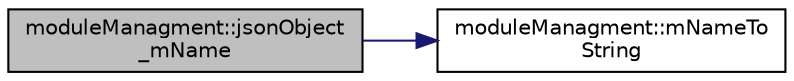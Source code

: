 digraph "moduleManagment::jsonObject_mName"
{
 // LATEX_PDF_SIZE
  edge [fontname="Helvetica",fontsize="10",labelfontname="Helvetica",labelfontsize="10"];
  node [fontname="Helvetica",fontsize="10",shape=record];
  rankdir="LR";
  Node1 [label="moduleManagment::jsonObject\l_mName",height=0.2,width=0.4,color="black", fillcolor="grey75", style="filled", fontcolor="black",tooltip=" "];
  Node1 -> Node2 [color="midnightblue",fontsize="10",style="solid",fontname="Helvetica"];
  Node2 [label="moduleManagment::mNameTo\lString",height=0.2,width=0.4,color="black", fillcolor="white", style="filled",URL="$classmodule_managment.html#ac8368216f8524ffc7bcfc3bacf907176",tooltip=" "];
}
